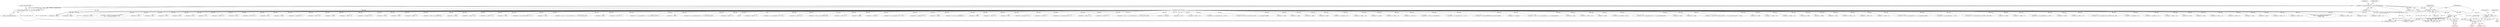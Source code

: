 digraph "0_radare2_f17bfd9f1da05f30f23a4dd05e9d2363e1406948@pointer" {
"1001962" [label="(Call,data[l++] = offset >> 8)"];
"1001967" [label="(Call,offset >> 8)"];
"1001876" [label="(Call,offset > 128)"];
"1001510" [label="(Call,offset = op->operands[0].offset * op->operands[0].offset_sign)"];
"1001512" [label="(Call,op->operands[0].offset * op->operands[0].offset_sign)"];
"1001879" [label="(Call,offset < -129)"];
"1001881" [label="(Call,-129)"];
"1000104" [label="(MethodParameterIn,ut8 *data)"];
"1002127" [label="(Call,data[l++] = offset >> 32)"];
"1002786" [label="(Call,data[l++] = op->operands[0].reg << 3 | 0x4)"];
"1001783" [label="(Call,data[l++] = offset >> 16)"];
"1001969" [label="(Literal,8)"];
"1002941" [label="(Call,data[l++] = 0x40 | op->operands[1].regs[0])"];
"1002755" [label="(Call,data[l++] = offset >> 16)"];
"1001159" [label="(Call,data[l++] = offset)"];
"1001449" [label="(Call,data[l++] = 0x48 | rex)"];
"1001753" [label="(Call,data[l++] = op->operands[1].reg << 3 | 0x5)"];
"1000487" [label="(Call,data[l++] = immediate >> 56)"];
"1003161" [label="(Call,data[l++] = offset)"];
"1000380" [label="(Call,data[l++] = 0xc0 | op->operands[0].reg)"];
"1001197" [label="(Call,data[l++] = offset)"];
"1001775" [label="(Call,data[l++] = offset >> 8)"];
"1002397" [label="(Call,data[l++] = 0x67)"];
"1000479" [label="(Call,data[l++] = immediate >> 48)"];
"1001203" [label="(Call,data[l++] = offset >> 8)"];
"1001595" [label="(Call,data[l++] = op->operands[1].reg << 3 | 4)"];
"1001211" [label="(Call,data[l++] = offset >> 16)"];
"1002335" [label="(Call,data[l++] = offset >> 16)"];
"1003034" [label="(Call,data[l++] = mod << 5 | op->operands[0].reg << 3 | op->operands[1].regs[0])"];
"1000410" [label="(Call,data[l++] = immediate)"];
"1001416" [label="(Call,data[l++] = 0x67)"];
"1001970" [label="(Call,data[l++] = offset >> 16)"];
"1002556" [label="(Call,data[l++] = op->operands[0].reg << 3 | 0x4)"];
"1001513" [label="(Call,op->operands[0].offset)"];
"1002709" [label="(Call,data[l++] = getsib (op->operands[1].scale[0]) << 3 | op->operands[1].regs[0])"];
"1001510" [label="(Call,offset = op->operands[0].offset * op->operands[0].offset_sign)"];
"1000304" [label="(Call,data[l++] = 0x66)"];
"1001175" [label="(Call,data[l++] = offset)"];
"1003086" [label="(Call,data[l++] = offset)"];
"1002321" [label="(Call,data[l++] = offset)"];
"1000463" [label="(Call,data[l++] = immediate >> 32)"];
"1002143" [label="(Call,data[l++] = offset >> 48)"];
"1001133" [label="(Call,data[l++] = opcode)"];
"1001656" [label="(Call,data[l++] = offset >> 16)"];
"1001876" [label="(Call,offset > 128)"];
"1001478" [label="(Call,data[l++] = 0x40 | rex)"];
"1003216" [label="(MethodReturn,static int)"];
"1001653" [label="(Call,offset >> 8)"];
"1000321" [label="(Call,data[l++] = 0xb0 | op->operands[0].reg)"];
"1001825" [label="(Call,data[l++] = op->operands[1].reg << 3 | 0x4)"];
"1002283" [label="(Call,data[l++] = SEG_REG_PREFIXES[op->operands[1].regs[0]])"];
"1000335" [label="(Call,data[l++] = immediate)"];
"1001713" [label="(Call,data[l++] = mod << 6 | op->operands[1].reg << 3 | op->operands[0].reg)"];
"1002076" [label="(Call,data[l++] = 0xa0)"];
"1001791" [label="(Call,data[l++] = offset >> 24)"];
"1000256" [label="(Call,data[l++] = 0x49)"];
"1001243" [label="(Call,data[l++] = (immediate >> byte))"];
"1001841" [label="(Call,data[l++] = op->operands[0].regs[1] << 3 | op->operands[0].regs[0])"];
"1002440" [label="(Call,data[l++] = 0x67)"];
"1002217" [label="(Call,data[l++] = 0x8a)"];
"1002676" [label="(Call,data[l++] = getsib (op->operands[1].scale[0]) << 6 | op->operands[1].regs[0] << 3 | base)"];
"1001118" [label="(Call,data[l++] = 0x66)"];
"1001978" [label="(Call,data[l++] = offset >> 24)"];
"1002104" [label="(Call,data[l++] = offset >> 16)"];
"1001559" [label="(Call,data[l++] = 0x66)"];
"1002741" [label="(Call,data[l++] = offset)"];
"1000264" [label="(Call,data[l++] = 0x48)"];
"1002618" [label="(Call,data[l++] = offset >> 24)"];
"1002747" [label="(Call,data[l++] = offset >> 8)"];
"1001181" [label="(Call,data[l++] = offset >> 8)"];
"1002913" [label="(Call,data[l++] = 0x80 | op->operands[0].reg << 3 | op->operands[1].regs[0])"];
"1001951" [label="(Call,data[l++] = offset)"];
"1002305" [label="(Call,data[l++] = op->operands[0].reg << 3 | 0x5)"];
"1001769" [label="(Call,data[l++] = offset)"];
"1001565" [label="(Call,data[l++] = (op->operands[0].type & OT_BYTE) ? 0x88 : 0x89)"];
"1002596" [label="(Call,data[l++] = offset)"];
"1002327" [label="(Call,data[l++] = offset >> 8)"];
"1001881" [label="(Call,-129)"];
"1002580" [label="(Call,data[l++] = op->operands[0].reg << 3 | 0x5)"];
"1002484" [label="(Call,data[l++] = 0x66)"];
"1002610" [label="(Call,data[l++] = offset >> 16)"];
"1002490" [label="(Call,data[l++] = op->operands[1].type & OT_BYTE ? 0x8a : 0x8b)"];
"1000436" [label="(Call,data[l++] = immediate >> 16)"];
"1000444" [label="(Call,data[l++] = immediate >> 24)"];
"1001642" [label="(Call,data[l++] = offset)"];
"1002763" [label="(Call,data[l++] = offset >> 24)"];
"1001780" [label="(Call,offset >> 8)"];
"1001422" [label="(Call,data[l++] = 0x48)"];
"1002996" [label="(Call,data[l++] = 0x0d)"];
"1003198" [label="(Call,data[l++] = offset >> 16)"];
"1001975" [label="(Call,offset >> 16)"];
"1003190" [label="(Call,data[l++] = offset >> 8)"];
"1001882" [label="(Literal,129)"];
"1001942" [label="(Call,data[l++] = 0x24)"];
"1002421" [label="(Call,data[l++] = 0x44)"];
"1001967" [label="(Call,offset >> 8)"];
"1001648" [label="(Call,data[l++] = offset >> 8)"];
"1001664" [label="(Call,data[l++] = offset >> 24)"];
"1002509" [label="(Call,data[l++] = (op->operands[1].type & OT_BYTE ||\n\t\t\t\top->operands[0].type & OT_BYTE) ?\n\t\t\t\t0x8a : 0x8b)"];
"1001962" [label="(Call,data[l++] = offset >> 8)"];
"1000104" [label="(MethodParameterIn,ut8 *data)"];
"1003131" [label="(Call,data[l++] = offset >> 24)"];
"1001532" [label="(Identifier,op)"];
"1001877" [label="(Identifier,offset)"];
"1002572" [label="(Call,data[l++] = 0x25)"];
"1002112" [label="(Call,data[l++] = offset >> 24)"];
"1001968" [label="(Identifier,offset)"];
"1002299" [label="(Call,data[l++] = 0x8b)"];
"1001611" [label="(Call,data[l++] = getsib (op->operands[0].scale[0]) << 6 |\n\t\t\t\t\t\t    op->operands[0].regs[0] << 3 | 5)"];
"1003026" [label="(Call,data[l++] = 0x05)"];
"1000280" [label="(Call,data[l++] = 0x41)"];
"1001511" [label="(Identifier,offset)"];
"1001540" [label="(Call,data[l++] = 0x8c)"];
"1002894" [label="(Call,data[l++] = 0x5)"];
"1001512" [label="(Call,op->operands[0].offset * op->operands[0].offset_sign)"];
"1001127" [label="(Call,data[l++] = rex)"];
"1001148" [label="(Call,data[l++] = sib)"];
"1002096" [label="(Call,data[l++] = offset >> 8)"];
"1001875" [label="(Call,offset > 128 || offset < -129)"];
"1002084" [label="(Call,data[l++] = 0xa1)"];
"1003123" [label="(Call,data[l++] = offset >> 16)"];
"1001880" [label="(Identifier,offset)"];
"1000374" [label="(Call,data[l++] = 0xc7)"];
"1001504" [label="(Call,data[l++] = 0x45)"];
"1001961" [label="(Block,)"];
"1000416" [label="(Call,data[l++] = immediate >> 8)"];
"1003206" [label="(Call,data[l++] = offset >> 24)"];
"1002059" [label="(Call,data[l++] = 0x48)"];
"1001219" [label="(Call,data[l++] = offset >> 24)"];
"1001963" [label="(Call,data[l++])"];
"1000471" [label="(Call,data[l++] = immediate >> 40)"];
"1002211" [label="(Call,data[l++] = 0x41)"];
"1002467" [label="(Call,data[l++] = 0x48)"];
"1001878" [label="(Literal,128)"];
"1002602" [label="(Call,data[l++] = offset >> 8)"];
"1000396" [label="(Call,data[l++] = 0xb8 | op->operands[0].reg)"];
"1001139" [label="(Call,data[l++] = modrm)"];
"1002135" [label="(Call,data[l++] = offset >> 40)"];
"1002343" [label="(Call,data[l++] = offset >> 24)"];
"1002403" [label="(Call,data[l++] = 0x48)"];
"1002641" [label="(Call,data[l++] = op->operands[0].reg << 3 | 4)"];
"1003075" [label="(Call,data[l++] = 0x24)"];
"1001901" [label="(Call,data[l++] = mod << 6 | op->operands[1].reg << 3 | op->operands[0].regs[0])"];
"1001273" [label="(Block,)"];
"1001109" [label="(Call,data[l++] = 0x67)"];
"1002151" [label="(Call,data[l++] = offset >> 54)"];
"1002223" [label="(Call,data[l++] = op->operands[0].reg << 3 | (op->operands[1].regs[0] - 8))"];
"1001520" [label="(Call,op->operands[0].offset_sign)"];
"1002090" [label="(Call,data[l++] = offset)"];
"1001879" [label="(Call,offset < -129)"];
"1002802" [label="(Call,data[l++] = op->operands[1].regs[1] << 3 | op->operands[1].regs[0])"];
"1003115" [label="(Call,data[l++] = offset >> 8)"];
"1001972" [label="(Identifier,data)"];
"1001962" -> "1001961"  [label="AST: "];
"1001962" -> "1001967"  [label="CFG: "];
"1001963" -> "1001962"  [label="AST: "];
"1001967" -> "1001962"  [label="AST: "];
"1001972" -> "1001962"  [label="CFG: "];
"1001962" -> "1003216"  [label="DDG: offset >> 8"];
"1001967" -> "1001962"  [label="DDG: offset"];
"1001967" -> "1001962"  [label="DDG: 8"];
"1000104" -> "1001962"  [label="DDG: data"];
"1001967" -> "1001969"  [label="CFG: "];
"1001968" -> "1001967"  [label="AST: "];
"1001969" -> "1001967"  [label="AST: "];
"1001876" -> "1001967"  [label="DDG: offset"];
"1001510" -> "1001967"  [label="DDG: offset"];
"1001879" -> "1001967"  [label="DDG: offset"];
"1001967" -> "1001975"  [label="DDG: offset"];
"1001876" -> "1001875"  [label="AST: "];
"1001876" -> "1001878"  [label="CFG: "];
"1001877" -> "1001876"  [label="AST: "];
"1001878" -> "1001876"  [label="AST: "];
"1001880" -> "1001876"  [label="CFG: "];
"1001875" -> "1001876"  [label="CFG: "];
"1001876" -> "1003216"  [label="DDG: offset"];
"1001876" -> "1001875"  [label="DDG: offset"];
"1001876" -> "1001875"  [label="DDG: 128"];
"1001510" -> "1001876"  [label="DDG: offset"];
"1001876" -> "1001879"  [label="DDG: offset"];
"1001876" -> "1001951"  [label="DDG: offset"];
"1001510" -> "1001273"  [label="AST: "];
"1001510" -> "1001512"  [label="CFG: "];
"1001511" -> "1001510"  [label="AST: "];
"1001512" -> "1001510"  [label="AST: "];
"1001532" -> "1001510"  [label="CFG: "];
"1001510" -> "1003216"  [label="DDG: op->operands[0].offset * op->operands[0].offset_sign"];
"1001510" -> "1003216"  [label="DDG: offset"];
"1001512" -> "1001510"  [label="DDG: op->operands[0].offset"];
"1001512" -> "1001510"  [label="DDG: op->operands[0].offset_sign"];
"1001510" -> "1001642"  [label="DDG: offset"];
"1001510" -> "1001653"  [label="DDG: offset"];
"1001510" -> "1001769"  [label="DDG: offset"];
"1001510" -> "1001780"  [label="DDG: offset"];
"1001510" -> "1001951"  [label="DDG: offset"];
"1001512" -> "1001520"  [label="CFG: "];
"1001513" -> "1001512"  [label="AST: "];
"1001520" -> "1001512"  [label="AST: "];
"1001512" -> "1003216"  [label="DDG: op->operands[0].offset"];
"1001512" -> "1003216"  [label="DDG: op->operands[0].offset_sign"];
"1001879" -> "1001875"  [label="AST: "];
"1001879" -> "1001881"  [label="CFG: "];
"1001880" -> "1001879"  [label="AST: "];
"1001881" -> "1001879"  [label="AST: "];
"1001875" -> "1001879"  [label="CFG: "];
"1001879" -> "1003216"  [label="DDG: -129"];
"1001879" -> "1003216"  [label="DDG: offset"];
"1001879" -> "1001875"  [label="DDG: offset"];
"1001879" -> "1001875"  [label="DDG: -129"];
"1001881" -> "1001879"  [label="DDG: 129"];
"1001879" -> "1001951"  [label="DDG: offset"];
"1001881" -> "1001882"  [label="CFG: "];
"1001882" -> "1001881"  [label="AST: "];
"1000104" -> "1000102"  [label="AST: "];
"1000104" -> "1003216"  [label="DDG: data"];
"1000104" -> "1000256"  [label="DDG: data"];
"1000104" -> "1000264"  [label="DDG: data"];
"1000104" -> "1000280"  [label="DDG: data"];
"1000104" -> "1000304"  [label="DDG: data"];
"1000104" -> "1000321"  [label="DDG: data"];
"1000104" -> "1000335"  [label="DDG: data"];
"1000104" -> "1000374"  [label="DDG: data"];
"1000104" -> "1000380"  [label="DDG: data"];
"1000104" -> "1000396"  [label="DDG: data"];
"1000104" -> "1000410"  [label="DDG: data"];
"1000104" -> "1000416"  [label="DDG: data"];
"1000104" -> "1000436"  [label="DDG: data"];
"1000104" -> "1000444"  [label="DDG: data"];
"1000104" -> "1000463"  [label="DDG: data"];
"1000104" -> "1000471"  [label="DDG: data"];
"1000104" -> "1000479"  [label="DDG: data"];
"1000104" -> "1000487"  [label="DDG: data"];
"1000104" -> "1001109"  [label="DDG: data"];
"1000104" -> "1001118"  [label="DDG: data"];
"1000104" -> "1001127"  [label="DDG: data"];
"1000104" -> "1001133"  [label="DDG: data"];
"1000104" -> "1001139"  [label="DDG: data"];
"1000104" -> "1001148"  [label="DDG: data"];
"1000104" -> "1001159"  [label="DDG: data"];
"1000104" -> "1001175"  [label="DDG: data"];
"1000104" -> "1001181"  [label="DDG: data"];
"1000104" -> "1001197"  [label="DDG: data"];
"1000104" -> "1001203"  [label="DDG: data"];
"1000104" -> "1001211"  [label="DDG: data"];
"1000104" -> "1001219"  [label="DDG: data"];
"1000104" -> "1001243"  [label="DDG: data"];
"1000104" -> "1001416"  [label="DDG: data"];
"1000104" -> "1001422"  [label="DDG: data"];
"1000104" -> "1001449"  [label="DDG: data"];
"1000104" -> "1001478"  [label="DDG: data"];
"1000104" -> "1001504"  [label="DDG: data"];
"1000104" -> "1001540"  [label="DDG: data"];
"1000104" -> "1001559"  [label="DDG: data"];
"1000104" -> "1001565"  [label="DDG: data"];
"1000104" -> "1001595"  [label="DDG: data"];
"1000104" -> "1001611"  [label="DDG: data"];
"1000104" -> "1001642"  [label="DDG: data"];
"1000104" -> "1001648"  [label="DDG: data"];
"1000104" -> "1001656"  [label="DDG: data"];
"1000104" -> "1001664"  [label="DDG: data"];
"1000104" -> "1001713"  [label="DDG: data"];
"1000104" -> "1001753"  [label="DDG: data"];
"1000104" -> "1001769"  [label="DDG: data"];
"1000104" -> "1001775"  [label="DDG: data"];
"1000104" -> "1001783"  [label="DDG: data"];
"1000104" -> "1001791"  [label="DDG: data"];
"1000104" -> "1001825"  [label="DDG: data"];
"1000104" -> "1001841"  [label="DDG: data"];
"1000104" -> "1001901"  [label="DDG: data"];
"1000104" -> "1001942"  [label="DDG: data"];
"1000104" -> "1001951"  [label="DDG: data"];
"1000104" -> "1001970"  [label="DDG: data"];
"1000104" -> "1001978"  [label="DDG: data"];
"1000104" -> "1002059"  [label="DDG: data"];
"1000104" -> "1002076"  [label="DDG: data"];
"1000104" -> "1002084"  [label="DDG: data"];
"1000104" -> "1002090"  [label="DDG: data"];
"1000104" -> "1002096"  [label="DDG: data"];
"1000104" -> "1002104"  [label="DDG: data"];
"1000104" -> "1002112"  [label="DDG: data"];
"1000104" -> "1002127"  [label="DDG: data"];
"1000104" -> "1002135"  [label="DDG: data"];
"1000104" -> "1002143"  [label="DDG: data"];
"1000104" -> "1002151"  [label="DDG: data"];
"1000104" -> "1002211"  [label="DDG: data"];
"1000104" -> "1002217"  [label="DDG: data"];
"1000104" -> "1002223"  [label="DDG: data"];
"1000104" -> "1002283"  [label="DDG: data"];
"1000104" -> "1002299"  [label="DDG: data"];
"1000104" -> "1002305"  [label="DDG: data"];
"1000104" -> "1002321"  [label="DDG: data"];
"1000104" -> "1002327"  [label="DDG: data"];
"1000104" -> "1002335"  [label="DDG: data"];
"1000104" -> "1002343"  [label="DDG: data"];
"1000104" -> "1002397"  [label="DDG: data"];
"1000104" -> "1002403"  [label="DDG: data"];
"1000104" -> "1002421"  [label="DDG: data"];
"1000104" -> "1002440"  [label="DDG: data"];
"1000104" -> "1002467"  [label="DDG: data"];
"1000104" -> "1002484"  [label="DDG: data"];
"1000104" -> "1002490"  [label="DDG: data"];
"1000104" -> "1002509"  [label="DDG: data"];
"1000104" -> "1002556"  [label="DDG: data"];
"1000104" -> "1002572"  [label="DDG: data"];
"1000104" -> "1002580"  [label="DDG: data"];
"1000104" -> "1002596"  [label="DDG: data"];
"1000104" -> "1002602"  [label="DDG: data"];
"1000104" -> "1002610"  [label="DDG: data"];
"1000104" -> "1002618"  [label="DDG: data"];
"1000104" -> "1002641"  [label="DDG: data"];
"1000104" -> "1002676"  [label="DDG: data"];
"1000104" -> "1002709"  [label="DDG: data"];
"1000104" -> "1002741"  [label="DDG: data"];
"1000104" -> "1002747"  [label="DDG: data"];
"1000104" -> "1002755"  [label="DDG: data"];
"1000104" -> "1002763"  [label="DDG: data"];
"1000104" -> "1002786"  [label="DDG: data"];
"1000104" -> "1002802"  [label="DDG: data"];
"1000104" -> "1002894"  [label="DDG: data"];
"1000104" -> "1002913"  [label="DDG: data"];
"1000104" -> "1002941"  [label="DDG: data"];
"1000104" -> "1002996"  [label="DDG: data"];
"1000104" -> "1003026"  [label="DDG: data"];
"1000104" -> "1003034"  [label="DDG: data"];
"1000104" -> "1003075"  [label="DDG: data"];
"1000104" -> "1003086"  [label="DDG: data"];
"1000104" -> "1003115"  [label="DDG: data"];
"1000104" -> "1003123"  [label="DDG: data"];
"1000104" -> "1003131"  [label="DDG: data"];
"1000104" -> "1003161"  [label="DDG: data"];
"1000104" -> "1003190"  [label="DDG: data"];
"1000104" -> "1003198"  [label="DDG: data"];
"1000104" -> "1003206"  [label="DDG: data"];
}
